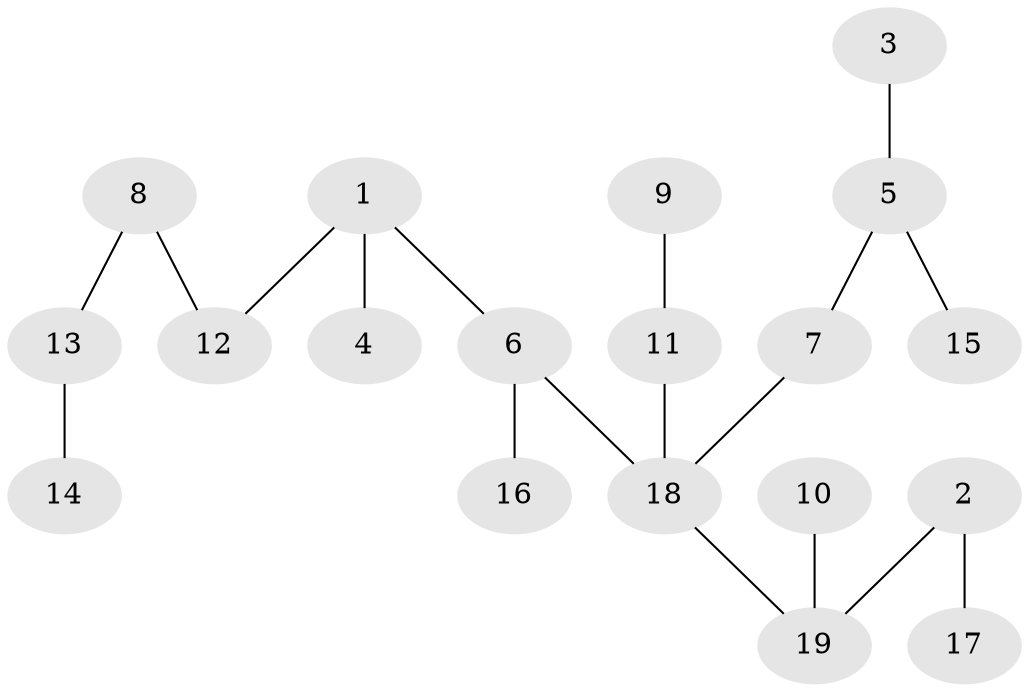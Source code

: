 // original degree distribution, {4: 0.07936507936507936, 5: 0.06349206349206349, 3: 0.06349206349206349, 2: 0.2698412698412698, 6: 0.015873015873015872, 1: 0.5079365079365079}
// Generated by graph-tools (version 1.1) at 2025/37/03/04/25 23:37:25]
// undirected, 19 vertices, 18 edges
graph export_dot {
  node [color=gray90,style=filled];
  1;
  2;
  3;
  4;
  5;
  6;
  7;
  8;
  9;
  10;
  11;
  12;
  13;
  14;
  15;
  16;
  17;
  18;
  19;
  1 -- 4 [weight=1.0];
  1 -- 6 [weight=1.0];
  1 -- 12 [weight=1.0];
  2 -- 17 [weight=1.0];
  2 -- 19 [weight=1.0];
  3 -- 5 [weight=1.0];
  5 -- 7 [weight=1.0];
  5 -- 15 [weight=1.0];
  6 -- 16 [weight=1.0];
  6 -- 18 [weight=1.0];
  7 -- 18 [weight=1.0];
  8 -- 12 [weight=1.0];
  8 -- 13 [weight=1.0];
  9 -- 11 [weight=1.0];
  10 -- 19 [weight=1.0];
  11 -- 18 [weight=1.0];
  13 -- 14 [weight=1.0];
  18 -- 19 [weight=1.0];
}
